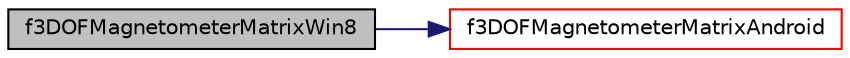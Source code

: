 digraph "f3DOFMagnetometerMatrixWin8"
{
  edge [fontname="Helvetica",fontsize="10",labelfontname="Helvetica",labelfontsize="10"];
  node [fontname="Helvetica",fontsize="10",shape=record];
  rankdir="LR";
  Node19 [label="f3DOFMagnetometerMatrixWin8",height=0.2,width=0.4,color="black", fillcolor="grey75", style="filled", fontcolor="black"];
  Node19 -> Node20 [color="midnightblue",fontsize="10",style="solid",fontname="Helvetica"];
  Node20 [label="f3DOFMagnetometerMatrixAndroid",height=0.2,width=0.4,color="red", fillcolor="white", style="filled",URL="$orientation_8c.html#a765e472022e2ba9717989e6527df49a8",tooltip="Android magnetometer 3DOF flat eCompass function, computing rotation matrix fR. "];
}

